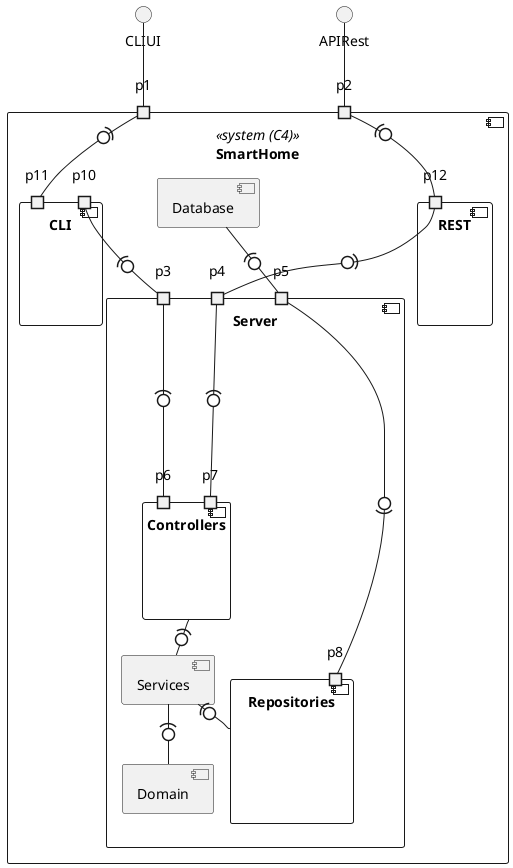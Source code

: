 @startuml
'https://plantuml.com/component-diagram

component SmartHome <<system (C4)>> {
    port p1
    port p2


        component Database
        component Server {
        port p3
        port p4
        port p5
        component Controllers{
        port p6
        port p7
        }
        component Repositories{
        port p8
        }
        component Services
        component Domain
        }


    component CLI{
        port p10
        port p11
    }
    component REST{
    port p12
    }
}

CLIUI -down- p1
Controllers -(0- Services
Services -(0- Repositories
Services -(0- Domain
p1 -(0- p11
p2 -(0- p12
p8 -(0- p5
p12 -(0- p4
p3 -(0- p6
p4 -(0- p7


p10 -(0- p3
p2 -up- APIRest

Database -(0- p5

@enduml